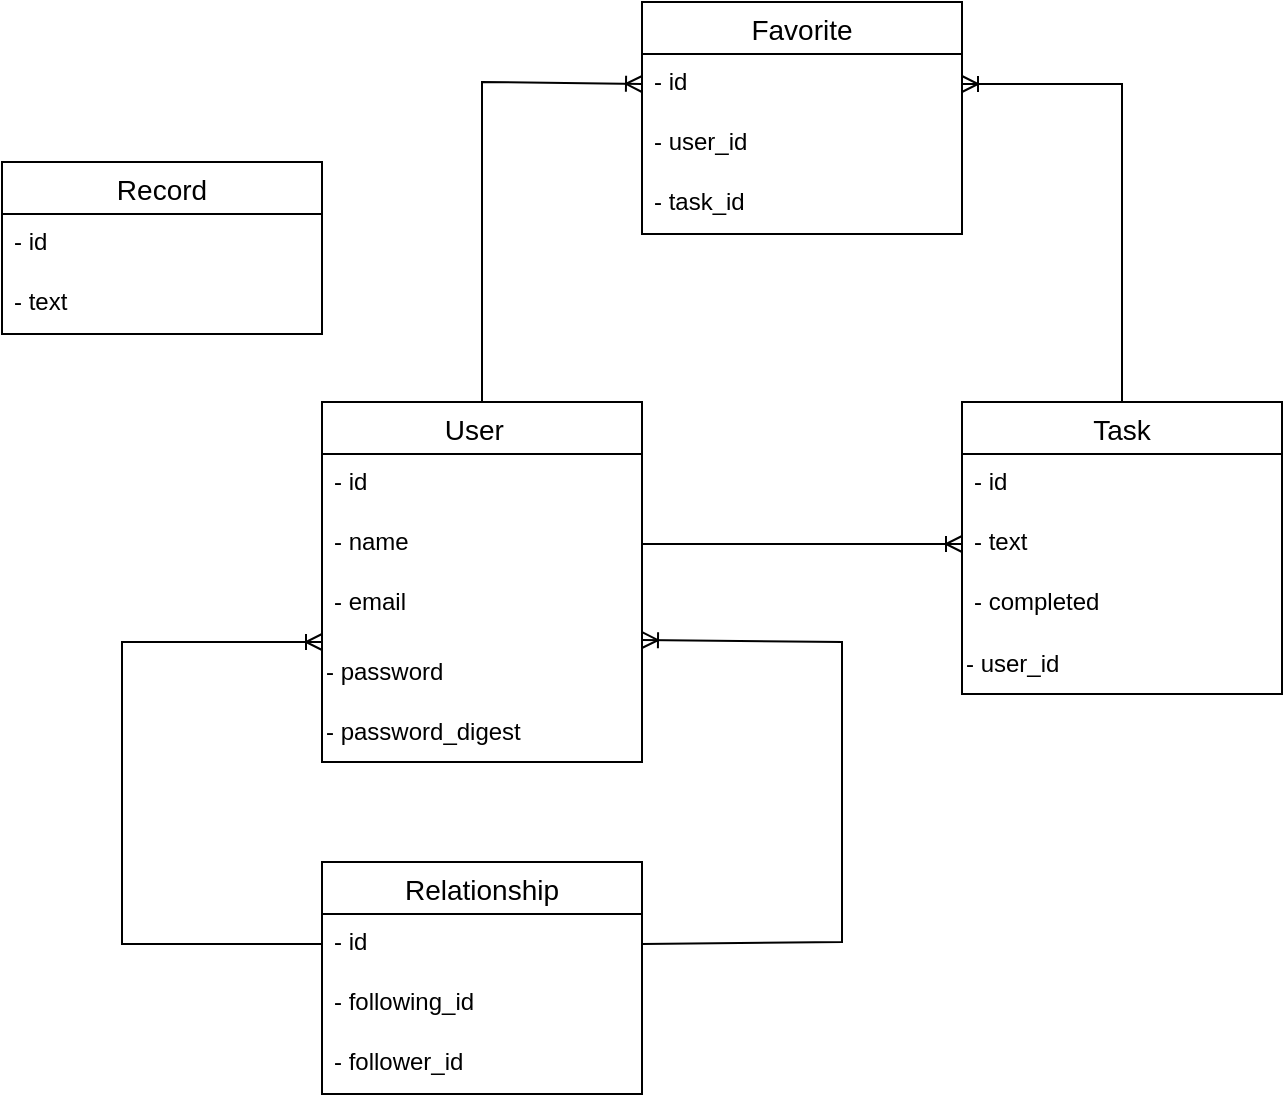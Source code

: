 <mxfile version="21.1.8" type="github">
  <diagram name="ページ1" id="4CSKVqIAoUNAU3NVppUN">
    <mxGraphModel dx="1194" dy="650" grid="1" gridSize="10" guides="1" tooltips="1" connect="1" arrows="1" fold="1" page="1" pageScale="1" pageWidth="827" pageHeight="1169" math="0" shadow="0">
      <root>
        <mxCell id="0" />
        <mxCell id="1" parent="0" />
        <mxCell id="ILeSlxTYA-ZlC2TaM1JU-14" value="User  " style="swimlane;fontStyle=0;childLayout=stackLayout;horizontal=1;startSize=26;horizontalStack=0;resizeParent=1;resizeParentMax=0;resizeLast=0;collapsible=1;marginBottom=0;align=center;fontSize=14;" parent="1" vertex="1">
          <mxGeometry x="320" y="200" width="160" height="180" as="geometry" />
        </mxCell>
        <mxCell id="ILeSlxTYA-ZlC2TaM1JU-15" value="- id" style="text;strokeColor=none;fillColor=none;spacingLeft=4;spacingRight=4;overflow=hidden;rotatable=0;points=[[0,0.5],[1,0.5]];portConstraint=eastwest;fontSize=12;whiteSpace=wrap;html=1;" parent="ILeSlxTYA-ZlC2TaM1JU-14" vertex="1">
          <mxGeometry y="26" width="160" height="30" as="geometry" />
        </mxCell>
        <mxCell id="ILeSlxTYA-ZlC2TaM1JU-16" value="- name" style="text;strokeColor=none;fillColor=none;spacingLeft=4;spacingRight=4;overflow=hidden;rotatable=0;points=[[0,0.5],[1,0.5]];portConstraint=eastwest;fontSize=12;whiteSpace=wrap;html=1;" parent="ILeSlxTYA-ZlC2TaM1JU-14" vertex="1">
          <mxGeometry y="56" width="160" height="30" as="geometry" />
        </mxCell>
        <mxCell id="ILeSlxTYA-ZlC2TaM1JU-17" value="- email" style="text;strokeColor=none;fillColor=none;spacingLeft=4;spacingRight=4;overflow=hidden;rotatable=0;points=[[0,0.5],[1,0.5]];portConstraint=eastwest;fontSize=12;whiteSpace=wrap;html=1;" parent="ILeSlxTYA-ZlC2TaM1JU-14" vertex="1">
          <mxGeometry y="86" width="160" height="34" as="geometry" />
        </mxCell>
        <mxCell id="ILeSlxTYA-ZlC2TaM1JU-24" value="- password" style="text;html=1;align=left;verticalAlign=middle;resizable=0;points=[];autosize=1;strokeColor=none;fillColor=none;" parent="ILeSlxTYA-ZlC2TaM1JU-14" vertex="1">
          <mxGeometry y="120" width="160" height="30" as="geometry" />
        </mxCell>
        <mxCell id="ILeSlxTYA-ZlC2TaM1JU-25" value="&lt;div style=&quot;&quot;&gt;&lt;span style=&quot;background-color: initial;&quot;&gt;- password_digest&lt;/span&gt;&lt;/div&gt;" style="text;html=1;align=left;verticalAlign=middle;resizable=0;points=[];autosize=1;strokeColor=none;fillColor=none;" parent="ILeSlxTYA-ZlC2TaM1JU-14" vertex="1">
          <mxGeometry y="150" width="160" height="30" as="geometry" />
        </mxCell>
        <mxCell id="ILeSlxTYA-ZlC2TaM1JU-26" value="Task" style="swimlane;fontStyle=0;childLayout=stackLayout;horizontal=1;startSize=26;horizontalStack=0;resizeParent=1;resizeParentMax=0;resizeLast=0;collapsible=1;marginBottom=0;align=center;fontSize=14;" parent="1" vertex="1">
          <mxGeometry x="640" y="200" width="160" height="146" as="geometry" />
        </mxCell>
        <mxCell id="ILeSlxTYA-ZlC2TaM1JU-27" value="- id" style="text;strokeColor=none;fillColor=none;spacingLeft=4;spacingRight=4;overflow=hidden;rotatable=0;points=[[0,0.5],[1,0.5]];portConstraint=eastwest;fontSize=12;whiteSpace=wrap;html=1;" parent="ILeSlxTYA-ZlC2TaM1JU-26" vertex="1">
          <mxGeometry y="26" width="160" height="30" as="geometry" />
        </mxCell>
        <mxCell id="ILeSlxTYA-ZlC2TaM1JU-28" value="- text" style="text;strokeColor=none;fillColor=none;spacingLeft=4;spacingRight=4;overflow=hidden;rotatable=0;points=[[0,0.5],[1,0.5]];portConstraint=eastwest;fontSize=12;whiteSpace=wrap;html=1;" parent="ILeSlxTYA-ZlC2TaM1JU-26" vertex="1">
          <mxGeometry y="56" width="160" height="30" as="geometry" />
        </mxCell>
        <mxCell id="ILeSlxTYA-ZlC2TaM1JU-29" value="- completed" style="text;strokeColor=none;fillColor=none;spacingLeft=4;spacingRight=4;overflow=hidden;rotatable=0;points=[[0,0.5],[1,0.5]];portConstraint=eastwest;fontSize=12;whiteSpace=wrap;html=1;" parent="ILeSlxTYA-ZlC2TaM1JU-26" vertex="1">
          <mxGeometry y="86" width="160" height="30" as="geometry" />
        </mxCell>
        <mxCell id="ILeSlxTYA-ZlC2TaM1JU-30" value="- user_id" style="text;html=1;align=left;verticalAlign=middle;resizable=0;points=[];autosize=1;strokeColor=none;fillColor=none;" parent="ILeSlxTYA-ZlC2TaM1JU-26" vertex="1">
          <mxGeometry y="116" width="160" height="30" as="geometry" />
        </mxCell>
        <mxCell id="ILeSlxTYA-ZlC2TaM1JU-32" value="" style="edgeStyle=entityRelationEdgeStyle;fontSize=12;html=1;endArrow=ERoneToMany;rounded=0;exitX=1;exitY=0.5;exitDx=0;exitDy=0;entryX=0;entryY=0.5;entryDx=0;entryDy=0;" parent="1" source="ILeSlxTYA-ZlC2TaM1JU-16" target="ILeSlxTYA-ZlC2TaM1JU-28" edge="1">
          <mxGeometry width="100" height="100" relative="1" as="geometry">
            <mxPoint x="480" y="280" as="sourcePoint" />
            <mxPoint x="580" y="180" as="targetPoint" />
          </mxGeometry>
        </mxCell>
        <mxCell id="ILeSlxTYA-ZlC2TaM1JU-33" value="Favorite" style="swimlane;fontStyle=0;childLayout=stackLayout;horizontal=1;startSize=26;horizontalStack=0;resizeParent=1;resizeParentMax=0;resizeLast=0;collapsible=1;marginBottom=0;align=center;fontSize=14;" parent="1" vertex="1">
          <mxGeometry x="480" width="160" height="116" as="geometry" />
        </mxCell>
        <mxCell id="ILeSlxTYA-ZlC2TaM1JU-34" value="- id" style="text;strokeColor=none;fillColor=none;spacingLeft=4;spacingRight=4;overflow=hidden;rotatable=0;points=[[0,0.5],[1,0.5]];portConstraint=eastwest;fontSize=12;whiteSpace=wrap;html=1;" parent="ILeSlxTYA-ZlC2TaM1JU-33" vertex="1">
          <mxGeometry y="26" width="160" height="30" as="geometry" />
        </mxCell>
        <mxCell id="ILeSlxTYA-ZlC2TaM1JU-35" value="- user_id" style="text;strokeColor=none;fillColor=none;spacingLeft=4;spacingRight=4;overflow=hidden;rotatable=0;points=[[0,0.5],[1,0.5]];portConstraint=eastwest;fontSize=12;whiteSpace=wrap;html=1;" parent="ILeSlxTYA-ZlC2TaM1JU-33" vertex="1">
          <mxGeometry y="56" width="160" height="30" as="geometry" />
        </mxCell>
        <mxCell id="ILeSlxTYA-ZlC2TaM1JU-36" value="- task_id" style="text;strokeColor=none;fillColor=none;spacingLeft=4;spacingRight=4;overflow=hidden;rotatable=0;points=[[0,0.5],[1,0.5]];portConstraint=eastwest;fontSize=12;whiteSpace=wrap;html=1;" parent="ILeSlxTYA-ZlC2TaM1JU-33" vertex="1">
          <mxGeometry y="86" width="160" height="30" as="geometry" />
        </mxCell>
        <mxCell id="ILeSlxTYA-ZlC2TaM1JU-41" value="" style="fontSize=12;html=1;endArrow=ERoneToMany;rounded=0;exitX=0.5;exitY=0;exitDx=0;exitDy=0;entryX=0;entryY=0.5;entryDx=0;entryDy=0;" parent="1" source="ILeSlxTYA-ZlC2TaM1JU-14" target="ILeSlxTYA-ZlC2TaM1JU-34" edge="1">
          <mxGeometry width="100" height="100" relative="1" as="geometry">
            <mxPoint x="370" y="150" as="sourcePoint" />
            <mxPoint x="470" y="50" as="targetPoint" />
            <Array as="points">
              <mxPoint x="400" y="40" />
            </Array>
          </mxGeometry>
        </mxCell>
        <mxCell id="ILeSlxTYA-ZlC2TaM1JU-42" value="" style="fontSize=12;html=1;endArrow=ERoneToMany;rounded=0;entryX=1;entryY=0.5;entryDx=0;entryDy=0;exitX=0.5;exitY=0;exitDx=0;exitDy=0;" parent="1" source="ILeSlxTYA-ZlC2TaM1JU-26" target="ILeSlxTYA-ZlC2TaM1JU-34" edge="1">
          <mxGeometry width="100" height="100" relative="1" as="geometry">
            <mxPoint x="660" y="160" as="sourcePoint" />
            <mxPoint x="760" y="60" as="targetPoint" />
            <Array as="points">
              <mxPoint x="720" y="41" />
            </Array>
          </mxGeometry>
        </mxCell>
        <mxCell id="ILeSlxTYA-ZlC2TaM1JU-43" value="Relationship" style="swimlane;fontStyle=0;childLayout=stackLayout;horizontal=1;startSize=26;horizontalStack=0;resizeParent=1;resizeParentMax=0;resizeLast=0;collapsible=1;marginBottom=0;align=center;fontSize=14;" parent="1" vertex="1">
          <mxGeometry x="320" y="430" width="160" height="116" as="geometry" />
        </mxCell>
        <mxCell id="ILeSlxTYA-ZlC2TaM1JU-44" value="- id" style="text;strokeColor=none;fillColor=none;spacingLeft=4;spacingRight=4;overflow=hidden;rotatable=0;points=[[0,0.5],[1,0.5]];portConstraint=eastwest;fontSize=12;whiteSpace=wrap;html=1;" parent="ILeSlxTYA-ZlC2TaM1JU-43" vertex="1">
          <mxGeometry y="26" width="160" height="30" as="geometry" />
        </mxCell>
        <mxCell id="ILeSlxTYA-ZlC2TaM1JU-45" value="- following_id" style="text;strokeColor=none;fillColor=none;spacingLeft=4;spacingRight=4;overflow=hidden;rotatable=0;points=[[0,0.5],[1,0.5]];portConstraint=eastwest;fontSize=12;whiteSpace=wrap;html=1;" parent="ILeSlxTYA-ZlC2TaM1JU-43" vertex="1">
          <mxGeometry y="56" width="160" height="30" as="geometry" />
        </mxCell>
        <mxCell id="ILeSlxTYA-ZlC2TaM1JU-46" value="- follower_id" style="text;strokeColor=none;fillColor=none;spacingLeft=4;spacingRight=4;overflow=hidden;rotatable=0;points=[[0,0.5],[1,0.5]];portConstraint=eastwest;fontSize=12;whiteSpace=wrap;html=1;" parent="ILeSlxTYA-ZlC2TaM1JU-43" vertex="1">
          <mxGeometry y="86" width="160" height="30" as="geometry" />
        </mxCell>
        <mxCell id="ILeSlxTYA-ZlC2TaM1JU-47" value="" style="fontSize=12;html=1;endArrow=ERoneToMany;rounded=0;exitX=0;exitY=0.5;exitDx=0;exitDy=0;" parent="1" source="ILeSlxTYA-ZlC2TaM1JU-44" edge="1">
          <mxGeometry width="100" height="100" relative="1" as="geometry">
            <mxPoint x="220" y="420" as="sourcePoint" />
            <mxPoint x="320" y="320" as="targetPoint" />
            <Array as="points">
              <mxPoint x="220" y="471" />
              <mxPoint x="220" y="400" />
              <mxPoint x="220" y="320" />
            </Array>
          </mxGeometry>
        </mxCell>
        <mxCell id="ILeSlxTYA-ZlC2TaM1JU-48" value="" style="fontSize=12;html=1;endArrow=ERoneToMany;rounded=0;exitX=1;exitY=0.5;exitDx=0;exitDy=0;entryX=1;entryY=-0.033;entryDx=0;entryDy=0;entryPerimeter=0;" parent="1" source="ILeSlxTYA-ZlC2TaM1JU-44" target="ILeSlxTYA-ZlC2TaM1JU-24" edge="1">
          <mxGeometry width="100" height="100" relative="1" as="geometry">
            <mxPoint x="480" y="380" as="sourcePoint" />
            <mxPoint x="580" y="280" as="targetPoint" />
            <Array as="points">
              <mxPoint x="580" y="470" />
              <mxPoint x="580" y="400" />
              <mxPoint x="580" y="320" />
            </Array>
          </mxGeometry>
        </mxCell>
        <mxCell id="ILeSlxTYA-ZlC2TaM1JU-49" value="Record" style="swimlane;fontStyle=0;childLayout=stackLayout;horizontal=1;startSize=26;horizontalStack=0;resizeParent=1;resizeParentMax=0;resizeLast=0;collapsible=1;marginBottom=0;align=center;fontSize=14;" parent="1" vertex="1">
          <mxGeometry x="160" y="80" width="160" height="86" as="geometry" />
        </mxCell>
        <mxCell id="ILeSlxTYA-ZlC2TaM1JU-50" value="- id&amp;nbsp;" style="text;strokeColor=none;fillColor=none;spacingLeft=4;spacingRight=4;overflow=hidden;rotatable=0;points=[[0,0.5],[1,0.5]];portConstraint=eastwest;fontSize=12;whiteSpace=wrap;html=1;" parent="ILeSlxTYA-ZlC2TaM1JU-49" vertex="1">
          <mxGeometry y="26" width="160" height="30" as="geometry" />
        </mxCell>
        <mxCell id="ILeSlxTYA-ZlC2TaM1JU-51" value="- text" style="text;strokeColor=none;fillColor=none;spacingLeft=4;spacingRight=4;overflow=hidden;rotatable=0;points=[[0,0.5],[1,0.5]];portConstraint=eastwest;fontSize=12;whiteSpace=wrap;html=1;" parent="ILeSlxTYA-ZlC2TaM1JU-49" vertex="1">
          <mxGeometry y="56" width="160" height="30" as="geometry" />
        </mxCell>
      </root>
    </mxGraphModel>
  </diagram>
</mxfile>
